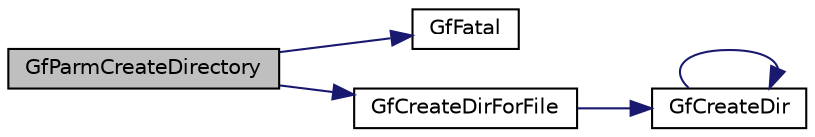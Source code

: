 digraph "GfParmCreateDirectory"
{
  edge [fontname="Helvetica",fontsize="10",labelfontname="Helvetica",labelfontsize="10"];
  node [fontname="Helvetica",fontsize="10",shape=record];
  rankdir="LR";
  Node1 [label="GfParmCreateDirectory",height=0.2,width=0.4,color="black", fillcolor="grey75", style="filled", fontcolor="black"];
  Node1 -> Node2 [color="midnightblue",fontsize="10",style="solid",fontname="Helvetica"];
  Node2 [label="GfFatal",height=0.2,width=0.4,color="black", fillcolor="white", style="filled",URL="$tgf_8h.html#a927c58e55400ef72e0e54548b26f973d"];
  Node1 -> Node3 [color="midnightblue",fontsize="10",style="solid",fontname="Helvetica"];
  Node3 [label="GfCreateDirForFile",height=0.2,width=0.4,color="black", fillcolor="white", style="filled",URL="$tgf_8cpp.html#a9fd45dff58c64fdf70b9697a2cdf1bd1",tooltip="Create directory for given file path recursively, so all missing parent directories are created as we..."];
  Node3 -> Node4 [color="midnightblue",fontsize="10",style="solid",fontname="Helvetica"];
  Node4 [label="GfCreateDir",height=0.2,width=0.4,color="black", fillcolor="white", style="filled",URL="$tgf_8cpp.html#a4ace7663701434fc0b5e11711c3a6478",tooltip="Create directory for given path recursively, so all missing parent directories are created as well..."];
  Node4 -> Node4 [color="midnightblue",fontsize="10",style="solid",fontname="Helvetica"];
}
